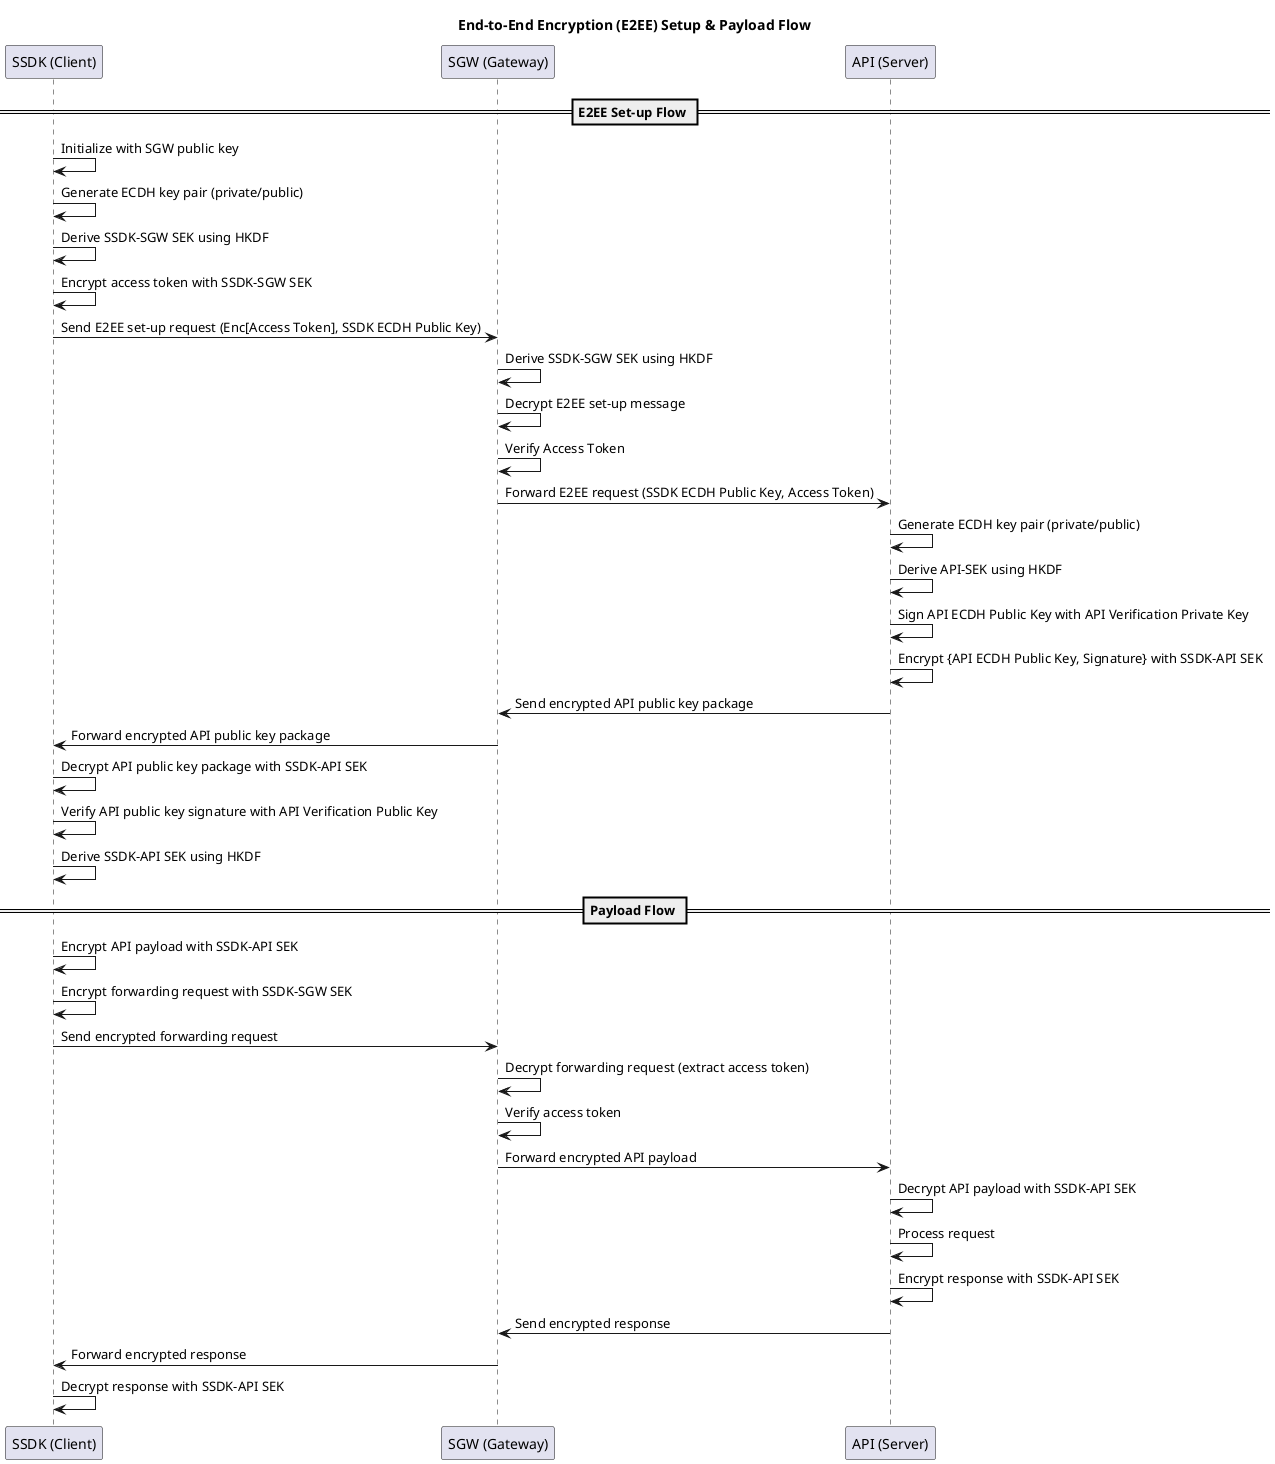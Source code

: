 @startuml
title End-to-End Encryption (E2EE) Setup & Payload Flow

participant "SSDK (Client)" as SSDK
participant "SGW (Gateway)" as SGW
participant "API (Server)" as API

== E2EE Set-up Flow ==

SSDK -> SSDK : Initialize with SGW public key
SSDK -> SSDK : Generate ECDH key pair (private/public)
SSDK -> SSDK : Derive SSDK-SGW SEK using HKDF
SSDK -> SSDK : Encrypt access token with SSDK-SGW SEK
SSDK -> SGW : Send E2EE set-up request (Enc[Access Token], SSDK ECDH Public Key)

SGW -> SGW : Derive SSDK-SGW SEK using HKDF
SGW -> SGW : Decrypt E2EE set-up message
SGW -> SGW : Verify Access Token
SGW -> API : Forward E2EE request (SSDK ECDH Public Key, Access Token)

API -> API : Generate ECDH key pair (private/public)
API -> API : Derive API-SEK using HKDF
API -> API : Sign API ECDH Public Key with API Verification Private Key
API -> API : Encrypt {API ECDH Public Key, Signature} with SSDK-API SEK
API -> SGW : Send encrypted API public key package

SGW -> SSDK : Forward encrypted API public key package

SSDK -> SSDK : Decrypt API public key package with SSDK-API SEK
SSDK -> SSDK : Verify API public key signature with API Verification Public Key
SSDK -> SSDK : Derive SSDK-API SEK using HKDF

== Payload Flow ==

SSDK -> SSDK : Encrypt API payload with SSDK-API SEK
SSDK -> SSDK : Encrypt forwarding request with SSDK-SGW SEK
SSDK -> SGW : Send encrypted forwarding request

SGW -> SGW : Decrypt forwarding request (extract access token)
SGW -> SGW : Verify access token
SGW -> API : Forward encrypted API payload

API -> API : Decrypt API payload with SSDK-API SEK
API -> API : Process request
API -> API : Encrypt response with SSDK-API SEK
API -> SGW : Send encrypted response

SGW -> SSDK : Forward encrypted response

SSDK -> SSDK : Decrypt response with SSDK-API SEK

@enduml
